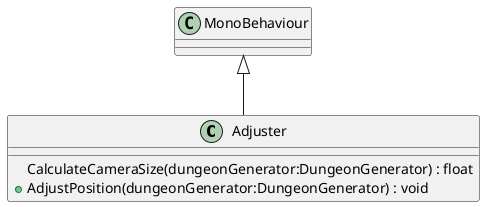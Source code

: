 @startuml
class Adjuster {
    CalculateCameraSize(dungeonGenerator:DungeonGenerator) : float
    + AdjustPosition(dungeonGenerator:DungeonGenerator) : void
}
MonoBehaviour <|-- Adjuster
@enduml
